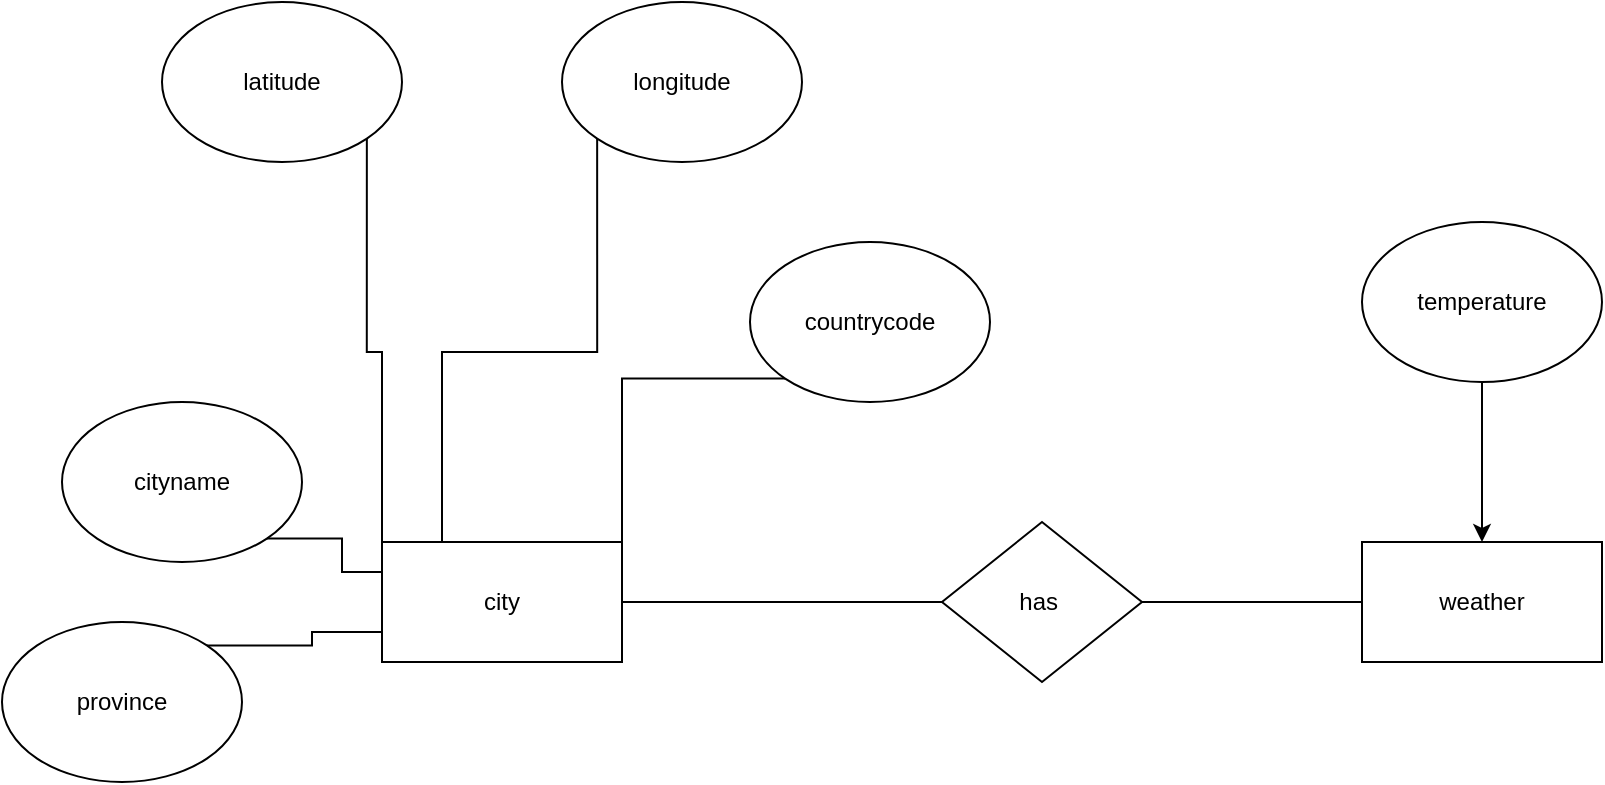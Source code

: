 <mxfile version="22.0.4" type="device">
  <diagram name="Strona-1" id="VlWng58PvbHfWpuif4lw">
    <mxGraphModel dx="1698" dy="816" grid="1" gridSize="10" guides="1" tooltips="1" connect="1" arrows="1" fold="1" page="1" pageScale="1" pageWidth="827" pageHeight="1169" math="0" shadow="0">
      <root>
        <mxCell id="0" />
        <mxCell id="1" parent="0" />
        <mxCell id="7LqRSfB8imiRfSqG5PAs-1" value="city" style="rounded=0;whiteSpace=wrap;html=1;" vertex="1" parent="1">
          <mxGeometry x="110" y="320" width="120" height="60" as="geometry" />
        </mxCell>
        <mxCell id="7LqRSfB8imiRfSqG5PAs-23" style="edgeStyle=orthogonalEdgeStyle;rounded=0;orthogonalLoop=1;jettySize=auto;html=1;exitX=0;exitY=0.5;exitDx=0;exitDy=0;endArrow=none;endFill=0;" edge="1" parent="1" source="7LqRSfB8imiRfSqG5PAs-2" target="7LqRSfB8imiRfSqG5PAs-3">
          <mxGeometry relative="1" as="geometry" />
        </mxCell>
        <mxCell id="7LqRSfB8imiRfSqG5PAs-2" value="weather" style="rounded=0;whiteSpace=wrap;html=1;" vertex="1" parent="1">
          <mxGeometry x="600" y="320" width="120" height="60" as="geometry" />
        </mxCell>
        <mxCell id="7LqRSfB8imiRfSqG5PAs-24" style="edgeStyle=orthogonalEdgeStyle;rounded=0;orthogonalLoop=1;jettySize=auto;html=1;exitX=0;exitY=0.5;exitDx=0;exitDy=0;endArrow=none;endFill=0;" edge="1" parent="1" source="7LqRSfB8imiRfSqG5PAs-3" target="7LqRSfB8imiRfSqG5PAs-1">
          <mxGeometry relative="1" as="geometry" />
        </mxCell>
        <mxCell id="7LqRSfB8imiRfSqG5PAs-3" value="has&amp;nbsp;" style="rhombus;whiteSpace=wrap;html=1;" vertex="1" parent="1">
          <mxGeometry x="390" y="310" width="100" height="80" as="geometry" />
        </mxCell>
        <mxCell id="7LqRSfB8imiRfSqG5PAs-19" style="edgeStyle=orthogonalEdgeStyle;rounded=0;orthogonalLoop=1;jettySize=auto;html=1;exitX=0;exitY=1;exitDx=0;exitDy=0;entryX=1;entryY=0;entryDx=0;entryDy=0;endArrow=none;endFill=0;" edge="1" parent="1" source="7LqRSfB8imiRfSqG5PAs-4" target="7LqRSfB8imiRfSqG5PAs-1">
          <mxGeometry relative="1" as="geometry" />
        </mxCell>
        <mxCell id="7LqRSfB8imiRfSqG5PAs-4" value="countrycode" style="ellipse;whiteSpace=wrap;html=1;" vertex="1" parent="1">
          <mxGeometry x="294" y="170" width="120" height="80" as="geometry" />
        </mxCell>
        <mxCell id="7LqRSfB8imiRfSqG5PAs-18" style="edgeStyle=orthogonalEdgeStyle;rounded=0;orthogonalLoop=1;jettySize=auto;html=1;exitX=0;exitY=1;exitDx=0;exitDy=0;entryX=0.25;entryY=0;entryDx=0;entryDy=0;endArrow=none;endFill=0;" edge="1" parent="1" source="7LqRSfB8imiRfSqG5PAs-6" target="7LqRSfB8imiRfSqG5PAs-1">
          <mxGeometry relative="1" as="geometry" />
        </mxCell>
        <mxCell id="7LqRSfB8imiRfSqG5PAs-6" value="longitude" style="ellipse;whiteSpace=wrap;html=1;" vertex="1" parent="1">
          <mxGeometry x="200" y="50" width="120" height="80" as="geometry" />
        </mxCell>
        <mxCell id="7LqRSfB8imiRfSqG5PAs-16" style="edgeStyle=orthogonalEdgeStyle;rounded=0;orthogonalLoop=1;jettySize=auto;html=1;exitX=1;exitY=1;exitDx=0;exitDy=0;entryX=0;entryY=0.25;entryDx=0;entryDy=0;endArrow=none;endFill=0;" edge="1" parent="1" source="7LqRSfB8imiRfSqG5PAs-9" target="7LqRSfB8imiRfSqG5PAs-1">
          <mxGeometry relative="1" as="geometry" />
        </mxCell>
        <mxCell id="7LqRSfB8imiRfSqG5PAs-9" value="cityname" style="ellipse;whiteSpace=wrap;html=1;" vertex="1" parent="1">
          <mxGeometry x="-50" y="250" width="120" height="80" as="geometry" />
        </mxCell>
        <mxCell id="7LqRSfB8imiRfSqG5PAs-17" style="edgeStyle=orthogonalEdgeStyle;rounded=0;orthogonalLoop=1;jettySize=auto;html=1;exitX=1;exitY=1;exitDx=0;exitDy=0;entryX=0;entryY=0;entryDx=0;entryDy=0;endArrow=none;endFill=0;" edge="1" parent="1" source="7LqRSfB8imiRfSqG5PAs-8" target="7LqRSfB8imiRfSqG5PAs-1">
          <mxGeometry relative="1" as="geometry" />
        </mxCell>
        <mxCell id="7LqRSfB8imiRfSqG5PAs-8" value="latitude" style="ellipse;whiteSpace=wrap;html=1;" vertex="1" parent="1">
          <mxGeometry y="50" width="120" height="80" as="geometry" />
        </mxCell>
        <mxCell id="7LqRSfB8imiRfSqG5PAs-22" style="edgeStyle=orthogonalEdgeStyle;rounded=0;orthogonalLoop=1;jettySize=auto;html=1;exitX=0.5;exitY=1;exitDx=0;exitDy=0;" edge="1" parent="1" source="7LqRSfB8imiRfSqG5PAs-21" target="7LqRSfB8imiRfSqG5PAs-2">
          <mxGeometry relative="1" as="geometry" />
        </mxCell>
        <mxCell id="7LqRSfB8imiRfSqG5PAs-21" value="temperature" style="ellipse;whiteSpace=wrap;html=1;" vertex="1" parent="1">
          <mxGeometry x="600" y="160" width="120" height="80" as="geometry" />
        </mxCell>
        <mxCell id="7LqRSfB8imiRfSqG5PAs-26" style="edgeStyle=orthogonalEdgeStyle;rounded=0;orthogonalLoop=1;jettySize=auto;html=1;exitX=1;exitY=0;exitDx=0;exitDy=0;entryX=0;entryY=0.75;entryDx=0;entryDy=0;endArrow=none;endFill=0;" edge="1" parent="1" source="7LqRSfB8imiRfSqG5PAs-25" target="7LqRSfB8imiRfSqG5PAs-1">
          <mxGeometry relative="1" as="geometry" />
        </mxCell>
        <mxCell id="7LqRSfB8imiRfSqG5PAs-25" value="province" style="ellipse;whiteSpace=wrap;html=1;" vertex="1" parent="1">
          <mxGeometry x="-80" y="360" width="120" height="80" as="geometry" />
        </mxCell>
      </root>
    </mxGraphModel>
  </diagram>
</mxfile>
